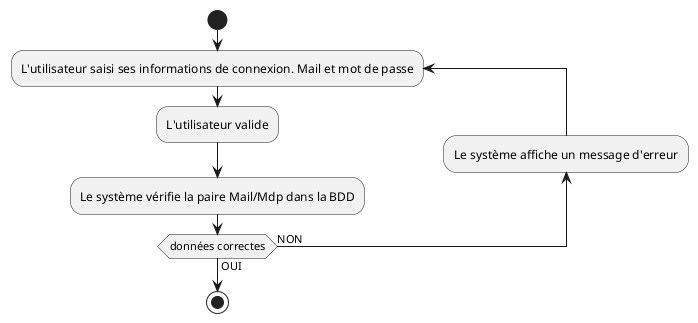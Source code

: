 ' @startuml Inscription
' |#pink|User|
' start
' :Inscription;
' |#lightgray|Main Admin|
' #lightgray:**Vérification des données**;
' if (Critères de séléctions) is (OK) then
' #pink:**Validation du User**;
' :Envoie de mail de validation;
' stop
' else (NO)
' :Envoie de mail de refus;
' stop
' @enduml

@startuml Connexion
start
repeat :L'utilisateur saisi ses informations de connexion. Mail et mot de passe;
:L'utilisateur valide;
:Le système vérifie la paire Mail/Mdp dans la BDD;
backward :Le système affiche un message d'erreur;
repeat while (données correctes) is (NON) not (OUI)
stop
@enduml

' @startuml Gestion_user_profil
' start
' :Le sytème charge les données;
' :Le système construit la vue par défaut;
' :L'utilisateur consulte ses données;
' note right
'   Actions Possibles
'   ====
'   * L'utilisateur peut modifier, 
'   ajouter ou supprimer ses données
' end note
' stop
' @enduml

' @startuml Gestion_user_calendar
' start
' :Le sytème charge les données du calendrier;
' :Le système construit la vue par défaut;
' :L'utilisateur consulte son calendrier;
' note right
'   Actions Possibles
'   ====
'   * L'utilisateur peut modifier, 
'   ajouter ou supprimer la date, l'heure 
'   et la zone géographique de ses disponnibilités
' end note
' stop
' @enduml

' @startuml Gestion_invitations
' start
' :Le sytème charge les données de la vue associé;
' if (Invitations) is (Envoyés) then
' :Consulter, modifier ou annuler les invitations acceptées, refusées ou en cours;
' stop
' else (Reçues)
' :Consulter, modifier ou annuler les invitations acceptées, refusées ou en cours;
' stop
' @enduml

' @startuml Recherche_swipe
' start
' :Le sytème charge les données;
' :Le système construit les vues par défaut;
' :L'utilisateur consulte et navigue entre les vues;
' repeat :swiper; 
'     note right
'         L'utilisateur peut scroller pour voir plus 
'         d'information sur le profil (version mobile)
'         end note
' switch (Profil)
'     case (Intéressé)
'         fork 
'             :Goldlister;
'             :Retrouve le profil dans ses favoris;
'         fork again
'             :Planifier un déjeuner;
'         end fork
'     case (Indifférent)
'     case (Pas intéressé)
'             :Blacklister;
'             :Profil retiré de la liste des propositions de l'utilisateur;
' endswitch
' @enduml

' @startuml Planifier_déjeuner
' start
' :Le sytème charge les données;
' :Le système construit les vues par défaut;
' :L'utilisateur consulte et navigue entre les vues;
' repeat:Planifier un déjeuner;
' switch (Invitation)
'     case (envoyée)
'         :Clique sur le bouton inviter;
'         :Vue sur les disponnibilités du profil;
'         :Proposer un déjeuner en fonction de la zone 
'         géographique, l'heure et la date disponnible;
'         stop
'     case (reçue)
'         :Réception d'une notification;
'         :Vue sur la liste des invitations reçues;
'         fork 
'             :Valider;
'             stop
'         fork again
'             :Refuser;
'             note right
'                 Possibilité de 
'                 blacklister l'utilisateur
'                 end note
'             end
'         fork again
'             :Goldlister;
'             stop
'         fork again
'             :Modifier;
'         end merge
' endswitch
' @enduml

' @startuml Gestion_users_profil
' start
' :Le sytème charge les données;
' :Le système construit la vue associée;
' :L'administrateur a un accès total à la base de données;
' note right
'   Actions Possibles
'   ====
'   L'administrateur peut modifier, ajouter ou supprimer 
'   les données de tous les utilisateurs
' end note

' stop
' @enduml